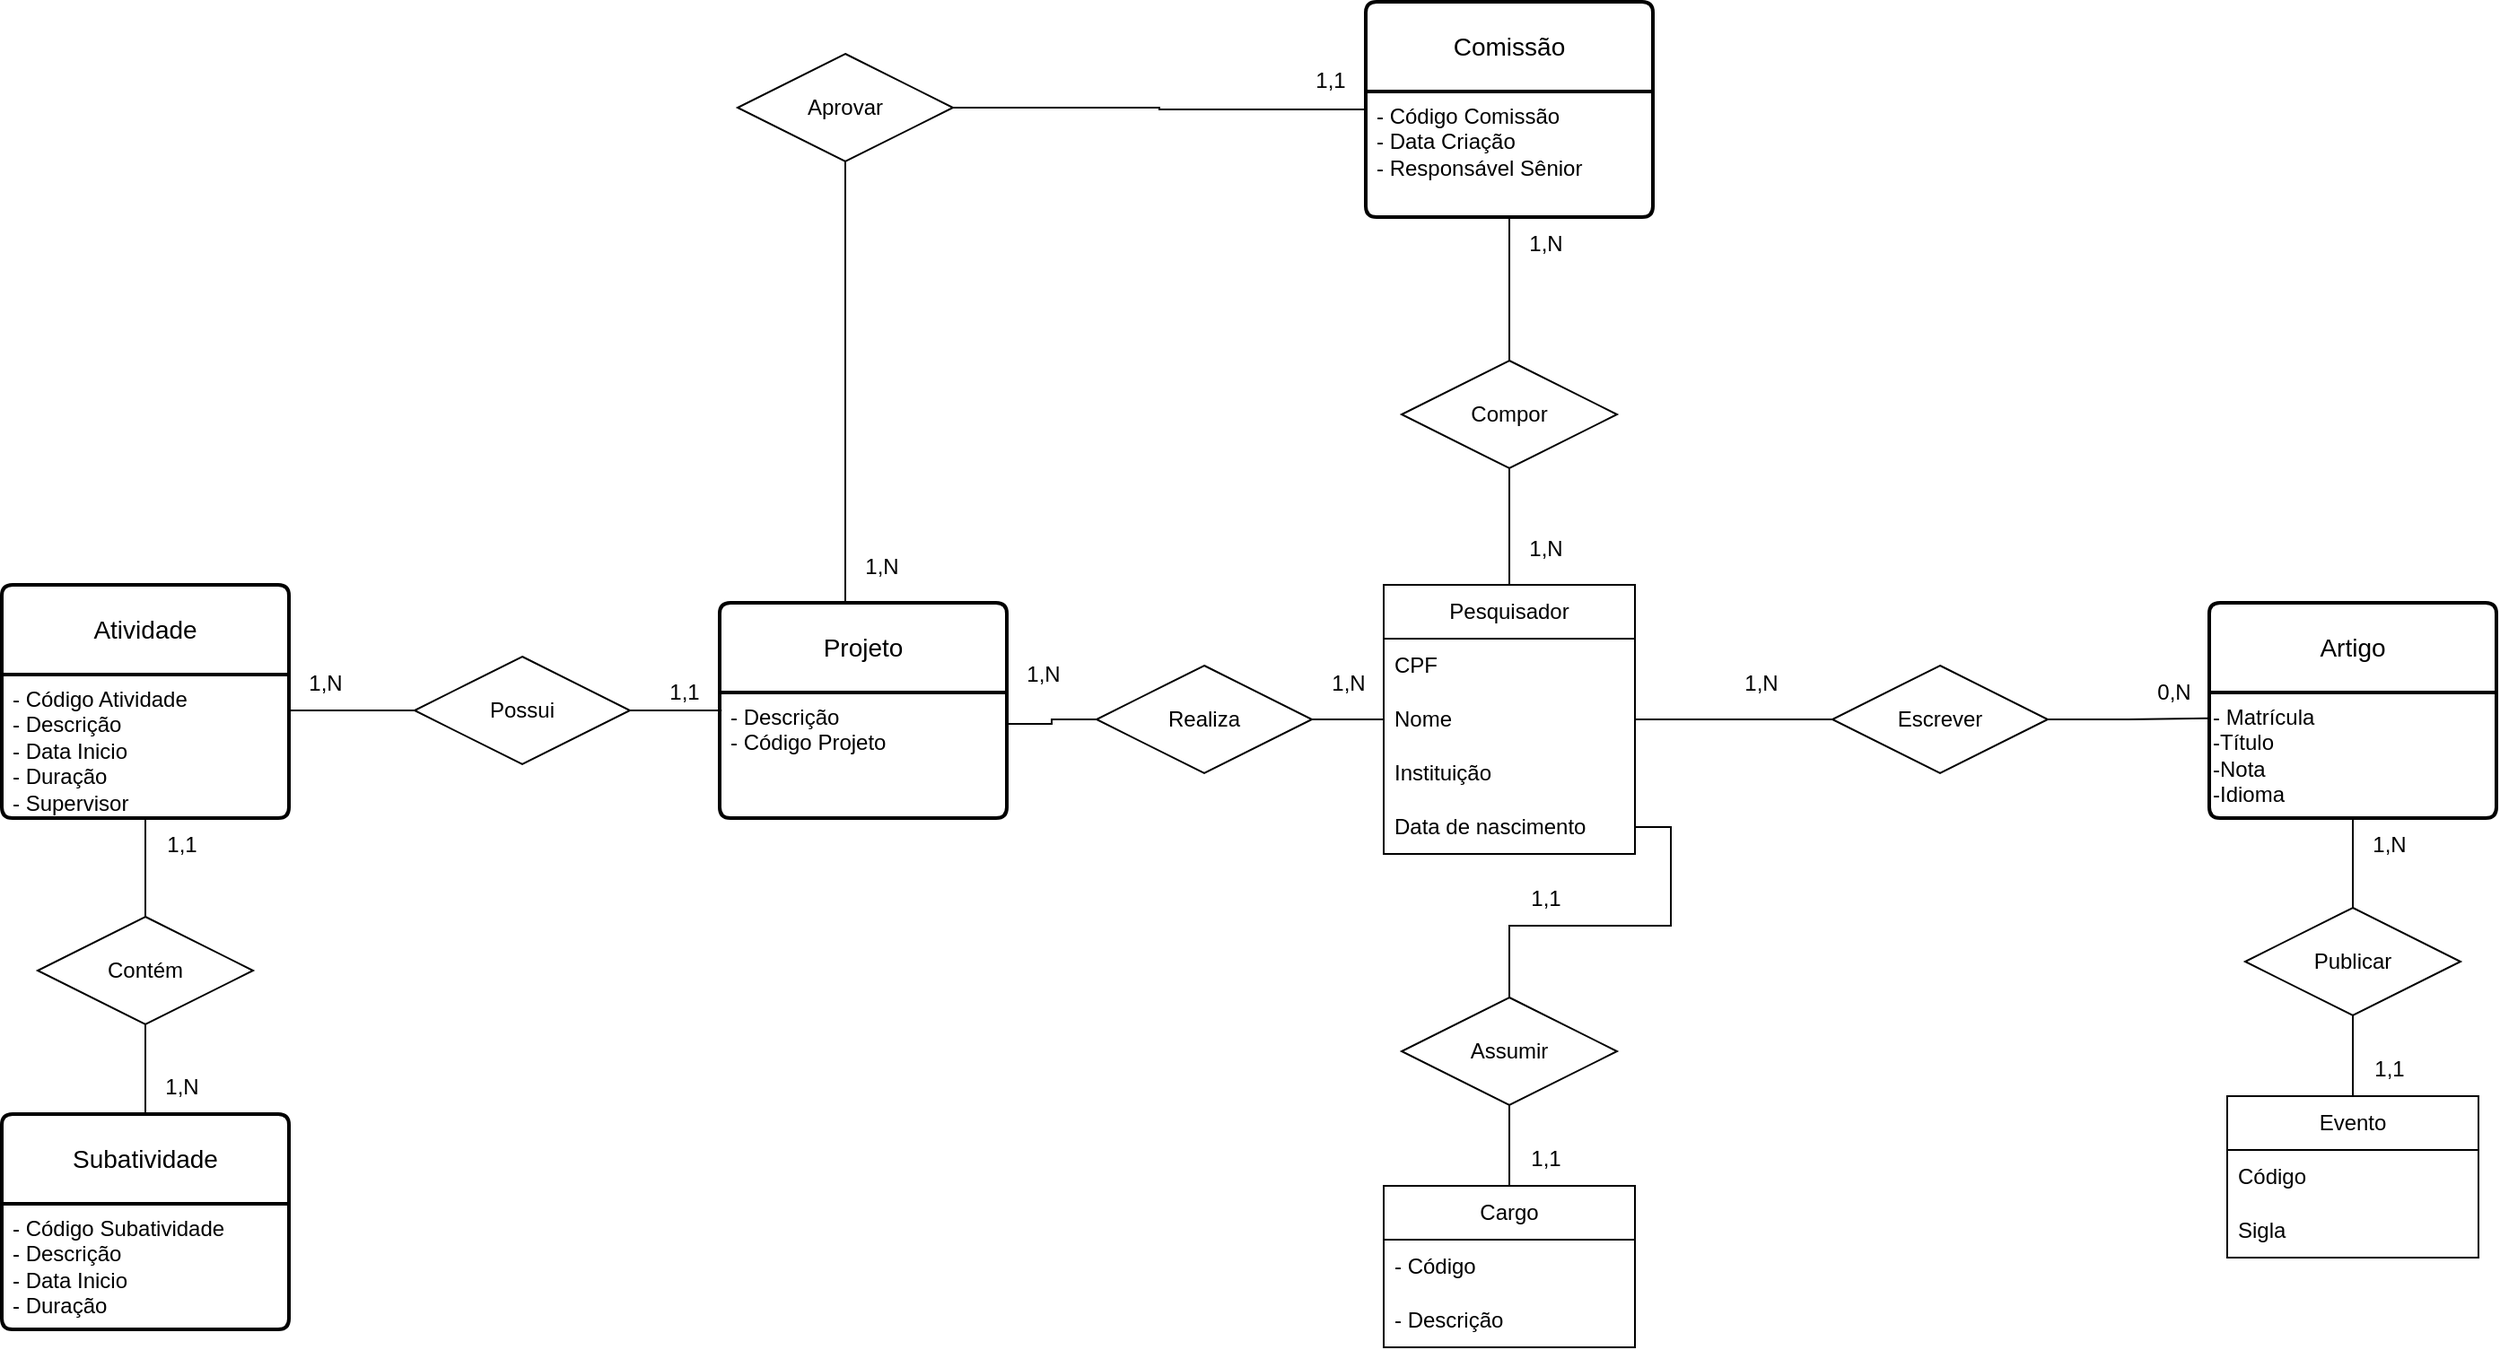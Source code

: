 <mxfile version="24.6.2" type="device" pages="2">
  <diagram id="R2lEEEUBdFMjLlhIrx00" name="Page-1">
    <mxGraphModel dx="1994" dy="2214" grid="1" gridSize="10" guides="1" tooltips="1" connect="1" arrows="1" fold="1" page="1" pageScale="1" pageWidth="850" pageHeight="1100" math="0" shadow="0" extFonts="Permanent Marker^https://fonts.googleapis.com/css?family=Permanent+Marker">
      <root>
        <mxCell id="0" />
        <mxCell id="1" parent="0" />
        <mxCell id="Smx8bIJCaOYHprBlWgsa-5" style="edgeStyle=none;rounded=0;orthogonalLoop=1;jettySize=auto;html=1;exitX=0.5;exitY=1;exitDx=0;exitDy=0;endArrow=none;endFill=0;" parent="1" source="sopRcR-KDbMupNtGTnjP-26" edge="1">
          <mxGeometry relative="1" as="geometry">
            <mxPoint x="150.0" y="335" as="targetPoint" />
          </mxGeometry>
        </mxCell>
        <mxCell id="sopRcR-KDbMupNtGTnjP-26" value="Aprovar" style="shape=rhombus;perimeter=rhombusPerimeter;whiteSpace=wrap;html=1;align=center;" parent="1" vertex="1">
          <mxGeometry x="90" y="-11" width="120" height="60" as="geometry" />
        </mxCell>
        <mxCell id="sopRcR-KDbMupNtGTnjP-32" value="1,1" style="text;html=1;align=center;verticalAlign=middle;resizable=0;points=[];autosize=1;strokeColor=none;fillColor=none;" parent="1" vertex="1">
          <mxGeometry x="400" y="-11" width="40" height="30" as="geometry" />
        </mxCell>
        <mxCell id="mYLIAVt1_VowKoSVpf7--23" style="edgeStyle=orthogonalEdgeStyle;rounded=0;orthogonalLoop=1;jettySize=auto;html=1;exitX=0.5;exitY=1;exitDx=0;exitDy=0;entryX=0.5;entryY=0;entryDx=0;entryDy=0;endArrow=none;endFill=0;" edge="1" parent="1" source="sopRcR-KDbMupNtGTnjP-28" target="mYLIAVt1_VowKoSVpf7--19">
          <mxGeometry relative="1" as="geometry" />
        </mxCell>
        <mxCell id="sopRcR-KDbMupNtGTnjP-28" value="Compor" style="shape=rhombus;perimeter=rhombusPerimeter;whiteSpace=wrap;html=1;align=center;" parent="1" vertex="1">
          <mxGeometry x="460" y="160" width="120" height="60" as="geometry" />
        </mxCell>
        <mxCell id="sopRcR-KDbMupNtGTnjP-35" value="1,N&lt;span style=&quot;color: rgba(0, 0, 0, 0); font-family: monospace; font-size: 0px; text-align: start;&quot;&gt;%3CmxGraphModel%3E%3Croot%3E%3CmxCell%20id%3D%220%22%2F%3E%3CmxCell%20id%3D%221%22%20parent%3D%220%22%2F%3E%3CmxCell%20id%3D%222%22%20value%3D%22Cargo%22%20style%3D%22whiteSpace%3Dwrap%3Bhtml%3D1%3Balign%3Dcenter%3B%22%20vertex%3D%221%22%20parent%3D%221%22%3E%3CmxGeometry%20x%3D%2240%22%20y%3D%22370%22%20width%3D%22100%22%20height%3D%2240%22%20as%3D%22geometry%22%2F%3E%3C%2FmxCell%3E%3C%2Froot%3E%3C%2FmxGraphModel%3E&lt;/span&gt;" style="text;html=1;align=center;verticalAlign=middle;resizable=0;points=[];autosize=1;strokeColor=none;fillColor=none;" parent="1" vertex="1">
          <mxGeometry x="520" y="80" width="40" height="30" as="geometry" />
        </mxCell>
        <mxCell id="sopRcR-KDbMupNtGTnjP-36" value="1,N" style="text;html=1;align=center;verticalAlign=middle;resizable=0;points=[];autosize=1;strokeColor=none;fillColor=none;" parent="1" vertex="1">
          <mxGeometry x="520" y="250" width="40" height="30" as="geometry" />
        </mxCell>
        <mxCell id="sopRcR-KDbMupNtGTnjP-40" value="1,1" style="text;html=1;align=center;verticalAlign=middle;resizable=0;points=[];autosize=1;strokeColor=none;fillColor=none;" parent="1" vertex="1">
          <mxGeometry x="40" y="330" width="40" height="30" as="geometry" />
        </mxCell>
        <mxCell id="sopRcR-KDbMupNtGTnjP-41" value="1,N" style="text;html=1;align=center;verticalAlign=middle;resizable=0;points=[];autosize=1;strokeColor=none;fillColor=none;" parent="1" vertex="1">
          <mxGeometry x="150" y="260" width="40" height="30" as="geometry" />
        </mxCell>
        <mxCell id="sopRcR-KDbMupNtGTnjP-42" value="1,N" style="text;html=1;align=center;verticalAlign=middle;resizable=0;points=[];autosize=1;strokeColor=none;fillColor=none;" parent="1" vertex="1">
          <mxGeometry x="240" y="320" width="40" height="30" as="geometry" />
        </mxCell>
        <mxCell id="sopRcR-KDbMupNtGTnjP-43" value="1,N" style="text;html=1;align=center;verticalAlign=middle;resizable=0;points=[];autosize=1;strokeColor=none;fillColor=none;" parent="1" vertex="1">
          <mxGeometry x="410" y="325" width="40" height="30" as="geometry" />
        </mxCell>
        <mxCell id="mYLIAVt1_VowKoSVpf7--15" style="edgeStyle=orthogonalEdgeStyle;rounded=0;orthogonalLoop=1;jettySize=auto;html=1;exitX=0.5;exitY=1;exitDx=0;exitDy=0;entryX=0.5;entryY=0;entryDx=0;entryDy=0;endArrow=none;endFill=0;" edge="1" parent="1" source="sopRcR-KDbMupNtGTnjP-44" target="mYLIAVt1_VowKoSVpf7--11">
          <mxGeometry relative="1" as="geometry" />
        </mxCell>
        <mxCell id="mYLIAVt1_VowKoSVpf7--30" style="edgeStyle=orthogonalEdgeStyle;rounded=0;orthogonalLoop=1;jettySize=auto;html=1;endArrow=none;endFill=0;" edge="1" parent="1" source="sopRcR-KDbMupNtGTnjP-44" target="mYLIAVt1_VowKoSVpf7--24">
          <mxGeometry relative="1" as="geometry" />
        </mxCell>
        <mxCell id="sopRcR-KDbMupNtGTnjP-44" value="Assumir" style="shape=rhombus;perimeter=rhombusPerimeter;whiteSpace=wrap;html=1;align=center;" parent="1" vertex="1">
          <mxGeometry x="460" y="515" width="120" height="60" as="geometry" />
        </mxCell>
        <mxCell id="sopRcR-KDbMupNtGTnjP-46" value="1,1" style="text;html=1;align=center;verticalAlign=middle;resizable=0;points=[];autosize=1;strokeColor=none;fillColor=none;" parent="1" vertex="1">
          <mxGeometry x="520" y="590" width="40" height="30" as="geometry" />
        </mxCell>
        <mxCell id="sopRcR-KDbMupNtGTnjP-47" value="1,1" style="text;html=1;align=center;verticalAlign=middle;resizable=0;points=[];autosize=1;strokeColor=none;fillColor=none;" parent="1" vertex="1">
          <mxGeometry x="520" y="445" width="40" height="30" as="geometry" />
        </mxCell>
        <mxCell id="sopRcR-KDbMupNtGTnjP-48" value="Escrever" style="shape=rhombus;perimeter=rhombusPerimeter;whiteSpace=wrap;html=1;align=center;" parent="1" vertex="1">
          <mxGeometry x="700" y="330" width="120" height="60" as="geometry" />
        </mxCell>
        <mxCell id="sopRcR-KDbMupNtGTnjP-53" value="1,N" style="text;html=1;align=center;verticalAlign=middle;resizable=0;points=[];autosize=1;strokeColor=none;fillColor=none;" parent="1" vertex="1">
          <mxGeometry x="640" y="325" width="40" height="30" as="geometry" />
        </mxCell>
        <mxCell id="sopRcR-KDbMupNtGTnjP-54" value="0,N" style="text;html=1;align=center;verticalAlign=middle;resizable=0;points=[];autosize=1;strokeColor=none;fillColor=none;" parent="1" vertex="1">
          <mxGeometry x="870" y="330" width="40" height="30" as="geometry" />
        </mxCell>
        <mxCell id="mYLIAVt1_VowKoSVpf7--36" style="edgeStyle=orthogonalEdgeStyle;rounded=0;orthogonalLoop=1;jettySize=auto;html=1;exitX=0.5;exitY=1;exitDx=0;exitDy=0;entryX=0.5;entryY=0;entryDx=0;entryDy=0;endArrow=none;endFill=0;" edge="1" parent="1" source="sopRcR-KDbMupNtGTnjP-55" target="mYLIAVt1_VowKoSVpf7--32">
          <mxGeometry relative="1" as="geometry" />
        </mxCell>
        <mxCell id="sopRcR-KDbMupNtGTnjP-55" value="Publicar" style="shape=rhombus;perimeter=rhombusPerimeter;whiteSpace=wrap;html=1;align=center;" parent="1" vertex="1">
          <mxGeometry x="930" y="465" width="120" height="60" as="geometry" />
        </mxCell>
        <mxCell id="sopRcR-KDbMupNtGTnjP-58" value="1,N" style="text;html=1;align=center;verticalAlign=middle;resizable=0;points=[];autosize=1;strokeColor=none;fillColor=none;" parent="1" vertex="1">
          <mxGeometry x="990" y="415" width="40" height="30" as="geometry" />
        </mxCell>
        <mxCell id="sopRcR-KDbMupNtGTnjP-59" value="1,1" style="text;html=1;align=center;verticalAlign=middle;resizable=0;points=[];autosize=1;strokeColor=none;fillColor=none;" parent="1" vertex="1">
          <mxGeometry x="990" y="540" width="40" height="30" as="geometry" />
        </mxCell>
        <mxCell id="Smx8bIJCaOYHprBlWgsa-1" style="edgeStyle=none;rounded=0;orthogonalLoop=1;jettySize=auto;html=1;exitX=1;exitY=0;exitDx=0;exitDy=0;" parent="1" source="sopRcR-KDbMupNtGTnjP-34" target="sopRcR-KDbMupNtGTnjP-34" edge="1">
          <mxGeometry relative="1" as="geometry" />
        </mxCell>
        <mxCell id="mYLIAVt1_VowKoSVpf7--1" style="edgeStyle=orthogonalEdgeStyle;rounded=0;orthogonalLoop=1;jettySize=auto;html=1;exitX=0;exitY=0.5;exitDx=0;exitDy=0;entryX=1;entryY=0.25;entryDx=0;entryDy=0;endArrow=none;endFill=0;" edge="1" parent="1" source="sopRcR-KDbMupNtGTnjP-34" target="Smx8bIJCaOYHprBlWgsa-39">
          <mxGeometry relative="1" as="geometry" />
        </mxCell>
        <mxCell id="sopRcR-KDbMupNtGTnjP-34" value="Possui" style="shape=rhombus;perimeter=rhombusPerimeter;whiteSpace=wrap;html=1;align=center;" parent="1" vertex="1">
          <mxGeometry x="-90" y="325" width="120" height="60" as="geometry" />
        </mxCell>
        <mxCell id="sopRcR-KDbMupNtGTnjP-31" value="1,N" style="text;html=1;align=center;verticalAlign=middle;resizable=0;points=[];autosize=1;strokeColor=none;fillColor=none;" parent="1" vertex="1">
          <mxGeometry x="-160" y="325" width="40" height="30" as="geometry" />
        </mxCell>
        <mxCell id="mYLIAVt1_VowKoSVpf7--2" style="edgeStyle=orthogonalEdgeStyle;rounded=0;orthogonalLoop=1;jettySize=auto;html=1;entryX=0.5;entryY=1;entryDx=0;entryDy=0;endArrow=none;endFill=0;" edge="1" parent="1" source="Smx8bIJCaOYHprBlWgsa-14" target="Smx8bIJCaOYHprBlWgsa-39">
          <mxGeometry relative="1" as="geometry" />
        </mxCell>
        <mxCell id="mYLIAVt1_VowKoSVpf7--3" style="edgeStyle=orthogonalEdgeStyle;rounded=0;orthogonalLoop=1;jettySize=auto;html=1;exitX=0.5;exitY=1;exitDx=0;exitDy=0;endArrow=none;endFill=0;" edge="1" parent="1" source="Smx8bIJCaOYHprBlWgsa-14" target="Smx8bIJCaOYHprBlWgsa-41">
          <mxGeometry relative="1" as="geometry" />
        </mxCell>
        <mxCell id="Smx8bIJCaOYHprBlWgsa-14" value="Contém" style="shape=rhombus;perimeter=rhombusPerimeter;whiteSpace=wrap;html=1;align=center;" parent="1" vertex="1">
          <mxGeometry x="-300" y="470" width="120" height="60" as="geometry" />
        </mxCell>
        <mxCell id="Smx8bIJCaOYHprBlWgsa-17" value="1,1" style="text;html=1;align=center;verticalAlign=middle;resizable=0;points=[];autosize=1;strokeColor=none;fillColor=none;" parent="1" vertex="1">
          <mxGeometry x="-240" y="415" width="40" height="30" as="geometry" />
        </mxCell>
        <mxCell id="Smx8bIJCaOYHprBlWgsa-18" value="1,N" style="text;html=1;align=center;verticalAlign=middle;resizable=0;points=[];autosize=1;strokeColor=none;fillColor=none;" parent="1" vertex="1">
          <mxGeometry x="-240" y="550" width="40" height="30" as="geometry" />
        </mxCell>
        <mxCell id="Smx8bIJCaOYHprBlWgsa-82" style="edgeStyle=orthogonalEdgeStyle;rounded=0;orthogonalLoop=1;jettySize=auto;html=1;entryX=1;entryY=0.5;entryDx=0;entryDy=0;endArrow=none;endFill=0;" parent="1" source="Smx8bIJCaOYHprBlWgsa-32" target="sopRcR-KDbMupNtGTnjP-26" edge="1">
          <mxGeometry relative="1" as="geometry" />
        </mxCell>
        <mxCell id="Smx8bIJCaOYHprBlWgsa-32" value="Comissão" style="swimlane;childLayout=stackLayout;horizontal=1;startSize=50;horizontalStack=0;rounded=1;fontSize=14;fontStyle=0;strokeWidth=2;resizeParent=0;resizeLast=1;shadow=0;dashed=0;align=center;arcSize=4;whiteSpace=wrap;html=1;" parent="1" vertex="1">
          <mxGeometry x="440" y="-40" width="160" height="120" as="geometry" />
        </mxCell>
        <mxCell id="Smx8bIJCaOYHprBlWgsa-33" value="- Código Comissão&lt;div&gt;- Data Criação&lt;/div&gt;&lt;div&gt;- Responsável Sênior&lt;/div&gt;" style="align=left;strokeColor=none;fillColor=none;spacingLeft=4;fontSize=12;verticalAlign=top;resizable=0;rotatable=0;part=1;html=1;" parent="Smx8bIJCaOYHprBlWgsa-32" vertex="1">
          <mxGeometry y="50" width="160" height="70" as="geometry" />
        </mxCell>
        <mxCell id="Smx8bIJCaOYHprBlWgsa-35" style="edgeStyle=none;rounded=0;orthogonalLoop=1;jettySize=auto;html=1;exitX=0.5;exitY=1;exitDx=0;exitDy=0;entryX=0.5;entryY=0;entryDx=0;entryDy=0;endArrow=none;endFill=0;" parent="1" source="Smx8bIJCaOYHprBlWgsa-33" target="sopRcR-KDbMupNtGTnjP-28" edge="1">
          <mxGeometry relative="1" as="geometry" />
        </mxCell>
        <mxCell id="Smx8bIJCaOYHprBlWgsa-36" value="Projeto" style="swimlane;childLayout=stackLayout;horizontal=1;startSize=50;horizontalStack=0;rounded=1;fontSize=14;fontStyle=0;strokeWidth=2;resizeParent=0;resizeLast=1;shadow=0;dashed=0;align=center;arcSize=4;whiteSpace=wrap;html=1;" parent="1" vertex="1">
          <mxGeometry x="80" y="295" width="160" height="120" as="geometry" />
        </mxCell>
        <mxCell id="Smx8bIJCaOYHprBlWgsa-37" value="- Descrição&amp;nbsp;&lt;div&gt;- Código Projeto&lt;/div&gt;" style="align=left;strokeColor=none;fillColor=none;spacingLeft=4;fontSize=12;verticalAlign=top;resizable=0;rotatable=0;part=1;html=1;" parent="Smx8bIJCaOYHprBlWgsa-36" vertex="1">
          <mxGeometry y="50" width="160" height="70" as="geometry" />
        </mxCell>
        <mxCell id="Smx8bIJCaOYHprBlWgsa-38" value="Atividade" style="swimlane;childLayout=stackLayout;horizontal=1;startSize=50;horizontalStack=0;rounded=1;fontSize=14;fontStyle=0;strokeWidth=2;resizeParent=0;resizeLast=1;shadow=0;dashed=0;align=center;arcSize=4;whiteSpace=wrap;html=1;" parent="1" vertex="1">
          <mxGeometry x="-320" y="285" width="160" height="130" as="geometry" />
        </mxCell>
        <mxCell id="Smx8bIJCaOYHprBlWgsa-39" value="- Código Atividade&lt;div&gt;- Descrição&amp;nbsp;&lt;/div&gt;&lt;div&gt;- Data Inicio&lt;/div&gt;&lt;div&gt;- Duração&lt;/div&gt;&lt;div&gt;- Supervisor&lt;/div&gt;&lt;div&gt;&lt;br&gt;&lt;/div&gt;&lt;div&gt;&lt;br&gt;&lt;/div&gt;" style="align=left;strokeColor=none;fillColor=none;spacingLeft=4;fontSize=12;verticalAlign=top;resizable=0;rotatable=0;part=1;html=1;" parent="Smx8bIJCaOYHprBlWgsa-38" vertex="1">
          <mxGeometry y="50" width="160" height="80" as="geometry" />
        </mxCell>
        <mxCell id="Smx8bIJCaOYHprBlWgsa-41" value="Subatividade" style="swimlane;childLayout=stackLayout;horizontal=1;startSize=50;horizontalStack=0;rounded=1;fontSize=14;fontStyle=0;strokeWidth=2;resizeParent=0;resizeLast=1;shadow=0;dashed=0;align=center;arcSize=4;whiteSpace=wrap;html=1;" parent="1" vertex="1">
          <mxGeometry x="-320" y="580" width="160" height="120" as="geometry" />
        </mxCell>
        <mxCell id="Smx8bIJCaOYHprBlWgsa-42" value="- Código Subatividade&lt;div&gt;- Descrição&lt;/div&gt;&lt;div&gt;- Data Inicio&amp;nbsp;&lt;/div&gt;&lt;div&gt;- Duração&lt;/div&gt;" style="align=left;strokeColor=none;fillColor=none;spacingLeft=4;fontSize=12;verticalAlign=top;resizable=0;rotatable=0;part=1;html=1;" parent="Smx8bIJCaOYHprBlWgsa-41" vertex="1">
          <mxGeometry y="50" width="160" height="70" as="geometry" />
        </mxCell>
        <mxCell id="Smx8bIJCaOYHprBlWgsa-43" style="edgeStyle=none;rounded=0;orthogonalLoop=1;jettySize=auto;html=1;exitX=1;exitY=0.25;exitDx=0;exitDy=0;" parent="1" source="Smx8bIJCaOYHprBlWgsa-41" target="Smx8bIJCaOYHprBlWgsa-41" edge="1">
          <mxGeometry relative="1" as="geometry" />
        </mxCell>
        <mxCell id="Smx8bIJCaOYHprBlWgsa-44" value="Artigo" style="swimlane;childLayout=stackLayout;horizontal=1;startSize=50;horizontalStack=0;rounded=1;fontSize=14;fontStyle=0;strokeWidth=2;resizeParent=0;resizeLast=1;shadow=0;dashed=0;align=center;arcSize=4;whiteSpace=wrap;html=1;" parent="1" vertex="1">
          <mxGeometry x="910" y="295" width="160" height="120" as="geometry" />
        </mxCell>
        <mxCell id="mYLIAVt1_VowKoSVpf7--4" value="- Matrícula&lt;div&gt;-Título&lt;/div&gt;&lt;div&gt;-Nota&lt;/div&gt;&lt;div&gt;-Idioma&lt;/div&gt;" style="text;html=1;align=left;verticalAlign=middle;resizable=0;points=[];autosize=1;strokeColor=none;fillColor=none;" vertex="1" parent="Smx8bIJCaOYHprBlWgsa-44">
          <mxGeometry y="50" width="160" height="70" as="geometry" />
        </mxCell>
        <mxCell id="mYLIAVt1_VowKoSVpf7--6" style="edgeStyle=orthogonalEdgeStyle;rounded=0;orthogonalLoop=1;jettySize=auto;html=1;entryX=0.5;entryY=0;entryDx=0;entryDy=0;endArrow=none;endFill=0;" edge="1" parent="1" source="mYLIAVt1_VowKoSVpf7--4" target="sopRcR-KDbMupNtGTnjP-55">
          <mxGeometry relative="1" as="geometry" />
        </mxCell>
        <mxCell id="mYLIAVt1_VowKoSVpf7--25" style="edgeStyle=orthogonalEdgeStyle;rounded=0;orthogonalLoop=1;jettySize=auto;html=1;exitX=1;exitY=0.5;exitDx=0;exitDy=0;entryX=0;entryY=0.5;entryDx=0;entryDy=0;endArrow=none;endFill=0;" edge="1" parent="1" source="sopRcR-KDbMupNtGTnjP-37" target="mYLIAVt1_VowKoSVpf7--21">
          <mxGeometry relative="1" as="geometry" />
        </mxCell>
        <mxCell id="mYLIAVt1_VowKoSVpf7--31" style="edgeStyle=orthogonalEdgeStyle;rounded=0;orthogonalLoop=1;jettySize=auto;html=1;exitX=0;exitY=0.5;exitDx=0;exitDy=0;entryX=1;entryY=0.25;entryDx=0;entryDy=0;endArrow=none;endFill=0;" edge="1" parent="1" source="sopRcR-KDbMupNtGTnjP-37" target="Smx8bIJCaOYHprBlWgsa-37">
          <mxGeometry relative="1" as="geometry" />
        </mxCell>
        <mxCell id="sopRcR-KDbMupNtGTnjP-37" value="Realiza" style="shape=rhombus;perimeter=rhombusPerimeter;whiteSpace=wrap;html=1;align=center;" parent="1" vertex="1">
          <mxGeometry x="290" y="330" width="120" height="60" as="geometry" />
        </mxCell>
        <mxCell id="mYLIAVt1_VowKoSVpf7--10" style="edgeStyle=orthogonalEdgeStyle;rounded=0;orthogonalLoop=1;jettySize=auto;html=1;exitX=1;exitY=0.5;exitDx=0;exitDy=0;entryX=0.007;entryY=0.143;entryDx=0;entryDy=0;entryPerimeter=0;endArrow=none;endFill=0;" edge="1" parent="1" source="sopRcR-KDbMupNtGTnjP-34" target="Smx8bIJCaOYHprBlWgsa-37">
          <mxGeometry relative="1" as="geometry" />
        </mxCell>
        <mxCell id="mYLIAVt1_VowKoSVpf7--11" value="Cargo" style="swimlane;fontStyle=0;childLayout=stackLayout;horizontal=1;startSize=30;horizontalStack=0;resizeParent=1;resizeParentMax=0;resizeLast=0;collapsible=1;marginBottom=0;whiteSpace=wrap;html=1;" vertex="1" parent="1">
          <mxGeometry x="450" y="620" width="140" height="90" as="geometry" />
        </mxCell>
        <mxCell id="mYLIAVt1_VowKoSVpf7--12" value="- Código" style="text;strokeColor=none;fillColor=none;align=left;verticalAlign=middle;spacingLeft=4;spacingRight=4;overflow=hidden;points=[[0,0.5],[1,0.5]];portConstraint=eastwest;rotatable=0;whiteSpace=wrap;html=1;" vertex="1" parent="mYLIAVt1_VowKoSVpf7--11">
          <mxGeometry y="30" width="140" height="30" as="geometry" />
        </mxCell>
        <mxCell id="mYLIAVt1_VowKoSVpf7--13" value="- Descrição" style="text;strokeColor=none;fillColor=none;align=left;verticalAlign=middle;spacingLeft=4;spacingRight=4;overflow=hidden;points=[[0,0.5],[1,0.5]];portConstraint=eastwest;rotatable=0;whiteSpace=wrap;html=1;" vertex="1" parent="mYLIAVt1_VowKoSVpf7--11">
          <mxGeometry y="60" width="140" height="30" as="geometry" />
        </mxCell>
        <mxCell id="mYLIAVt1_VowKoSVpf7--18" style="edgeStyle=orthogonalEdgeStyle;rounded=0;orthogonalLoop=1;jettySize=auto;html=1;exitX=1;exitY=0.5;exitDx=0;exitDy=0;entryX=-0.002;entryY=0.206;entryDx=0;entryDy=0;entryPerimeter=0;endArrow=none;endFill=0;" edge="1" parent="1" source="sopRcR-KDbMupNtGTnjP-48" target="mYLIAVt1_VowKoSVpf7--4">
          <mxGeometry relative="1" as="geometry" />
        </mxCell>
        <mxCell id="mYLIAVt1_VowKoSVpf7--19" value="Pesquisador" style="swimlane;fontStyle=0;childLayout=stackLayout;horizontal=1;startSize=30;horizontalStack=0;resizeParent=1;resizeParentMax=0;resizeLast=0;collapsible=1;marginBottom=0;whiteSpace=wrap;html=1;" vertex="1" parent="1">
          <mxGeometry x="450" y="285" width="140" height="150" as="geometry" />
        </mxCell>
        <mxCell id="mYLIAVt1_VowKoSVpf7--20" value="CPF" style="text;strokeColor=none;fillColor=none;align=left;verticalAlign=middle;spacingLeft=4;spacingRight=4;overflow=hidden;points=[[0,0.5],[1,0.5]];portConstraint=eastwest;rotatable=0;whiteSpace=wrap;html=1;" vertex="1" parent="mYLIAVt1_VowKoSVpf7--19">
          <mxGeometry y="30" width="140" height="30" as="geometry" />
        </mxCell>
        <mxCell id="mYLIAVt1_VowKoSVpf7--21" value="Nome" style="text;strokeColor=none;fillColor=none;align=left;verticalAlign=middle;spacingLeft=4;spacingRight=4;overflow=hidden;points=[[0,0.5],[1,0.5]];portConstraint=eastwest;rotatable=0;whiteSpace=wrap;html=1;" vertex="1" parent="mYLIAVt1_VowKoSVpf7--19">
          <mxGeometry y="60" width="140" height="30" as="geometry" />
        </mxCell>
        <mxCell id="mYLIAVt1_VowKoSVpf7--22" value="Instituição" style="text;strokeColor=none;fillColor=none;align=left;verticalAlign=middle;spacingLeft=4;spacingRight=4;overflow=hidden;points=[[0,0.5],[1,0.5]];portConstraint=eastwest;rotatable=0;whiteSpace=wrap;html=1;" vertex="1" parent="mYLIAVt1_VowKoSVpf7--19">
          <mxGeometry y="90" width="140" height="30" as="geometry" />
        </mxCell>
        <mxCell id="mYLIAVt1_VowKoSVpf7--24" value="Data de nascimento" style="text;strokeColor=none;fillColor=none;align=left;verticalAlign=middle;spacingLeft=4;spacingRight=4;overflow=hidden;points=[[0,0.5],[1,0.5]];portConstraint=eastwest;rotatable=0;whiteSpace=wrap;html=1;" vertex="1" parent="mYLIAVt1_VowKoSVpf7--19">
          <mxGeometry y="120" width="140" height="30" as="geometry" />
        </mxCell>
        <mxCell id="mYLIAVt1_VowKoSVpf7--27" style="edgeStyle=orthogonalEdgeStyle;rounded=0;orthogonalLoop=1;jettySize=auto;html=1;exitX=1;exitY=0.5;exitDx=0;exitDy=0;entryX=0;entryY=0.5;entryDx=0;entryDy=0;endArrow=none;endFill=0;" edge="1" parent="1" source="mYLIAVt1_VowKoSVpf7--21" target="sopRcR-KDbMupNtGTnjP-48">
          <mxGeometry relative="1" as="geometry" />
        </mxCell>
        <mxCell id="mYLIAVt1_VowKoSVpf7--32" value="Evento" style="swimlane;fontStyle=0;childLayout=stackLayout;horizontal=1;startSize=30;horizontalStack=0;resizeParent=1;resizeParentMax=0;resizeLast=0;collapsible=1;marginBottom=0;whiteSpace=wrap;html=1;" vertex="1" parent="1">
          <mxGeometry x="920" y="570" width="140" height="90" as="geometry" />
        </mxCell>
        <mxCell id="mYLIAVt1_VowKoSVpf7--33" value="Código" style="text;strokeColor=none;fillColor=none;align=left;verticalAlign=middle;spacingLeft=4;spacingRight=4;overflow=hidden;points=[[0,0.5],[1,0.5]];portConstraint=eastwest;rotatable=0;whiteSpace=wrap;html=1;" vertex="1" parent="mYLIAVt1_VowKoSVpf7--32">
          <mxGeometry y="30" width="140" height="30" as="geometry" />
        </mxCell>
        <mxCell id="mYLIAVt1_VowKoSVpf7--34" value="Sigla" style="text;strokeColor=none;fillColor=none;align=left;verticalAlign=middle;spacingLeft=4;spacingRight=4;overflow=hidden;points=[[0,0.5],[1,0.5]];portConstraint=eastwest;rotatable=0;whiteSpace=wrap;html=1;" vertex="1" parent="mYLIAVt1_VowKoSVpf7--32">
          <mxGeometry y="60" width="140" height="30" as="geometry" />
        </mxCell>
      </root>
    </mxGraphModel>
  </diagram>
  <diagram id="Ac4bcS30NotVYvDejq3M" name="Página-2">
    <mxGraphModel dx="1050" dy="522" grid="1" gridSize="10" guides="1" tooltips="1" connect="1" arrows="1" fold="1" page="1" pageScale="1" pageWidth="827" pageHeight="1169" math="0" shadow="0">
      <root>
        <mxCell id="0" />
        <mxCell id="1" parent="0" />
      </root>
    </mxGraphModel>
  </diagram>
</mxfile>

